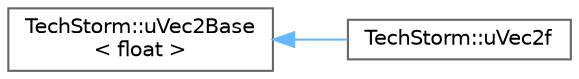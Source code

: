 digraph "Graphical Class Hierarchy"
{
 // LATEX_PDF_SIZE
  bgcolor="transparent";
  edge [fontname=Helvetica,fontsize=10,labelfontname=Helvetica,labelfontsize=10];
  node [fontname=Helvetica,fontsize=10,shape=box,height=0.2,width=0.4];
  rankdir="LR";
  Node0 [id="Node000000",label="TechStorm::uVec2Base\l\< float \>",height=0.2,width=0.4,color="grey40", fillcolor="white", style="filled",URL="$class_tech_storm_1_1u_vec2_base.html",tooltip=" "];
  Node0 -> Node1 [id="edge148_Node000000_Node000001",dir="back",color="steelblue1",style="solid",tooltip=" "];
  Node1 [id="Node000001",label="TechStorm::uVec2f",height=0.2,width=0.4,color="grey40", fillcolor="white", style="filled",URL="$class_tech_storm_1_1u_vec2f.html",tooltip=" "];
}
